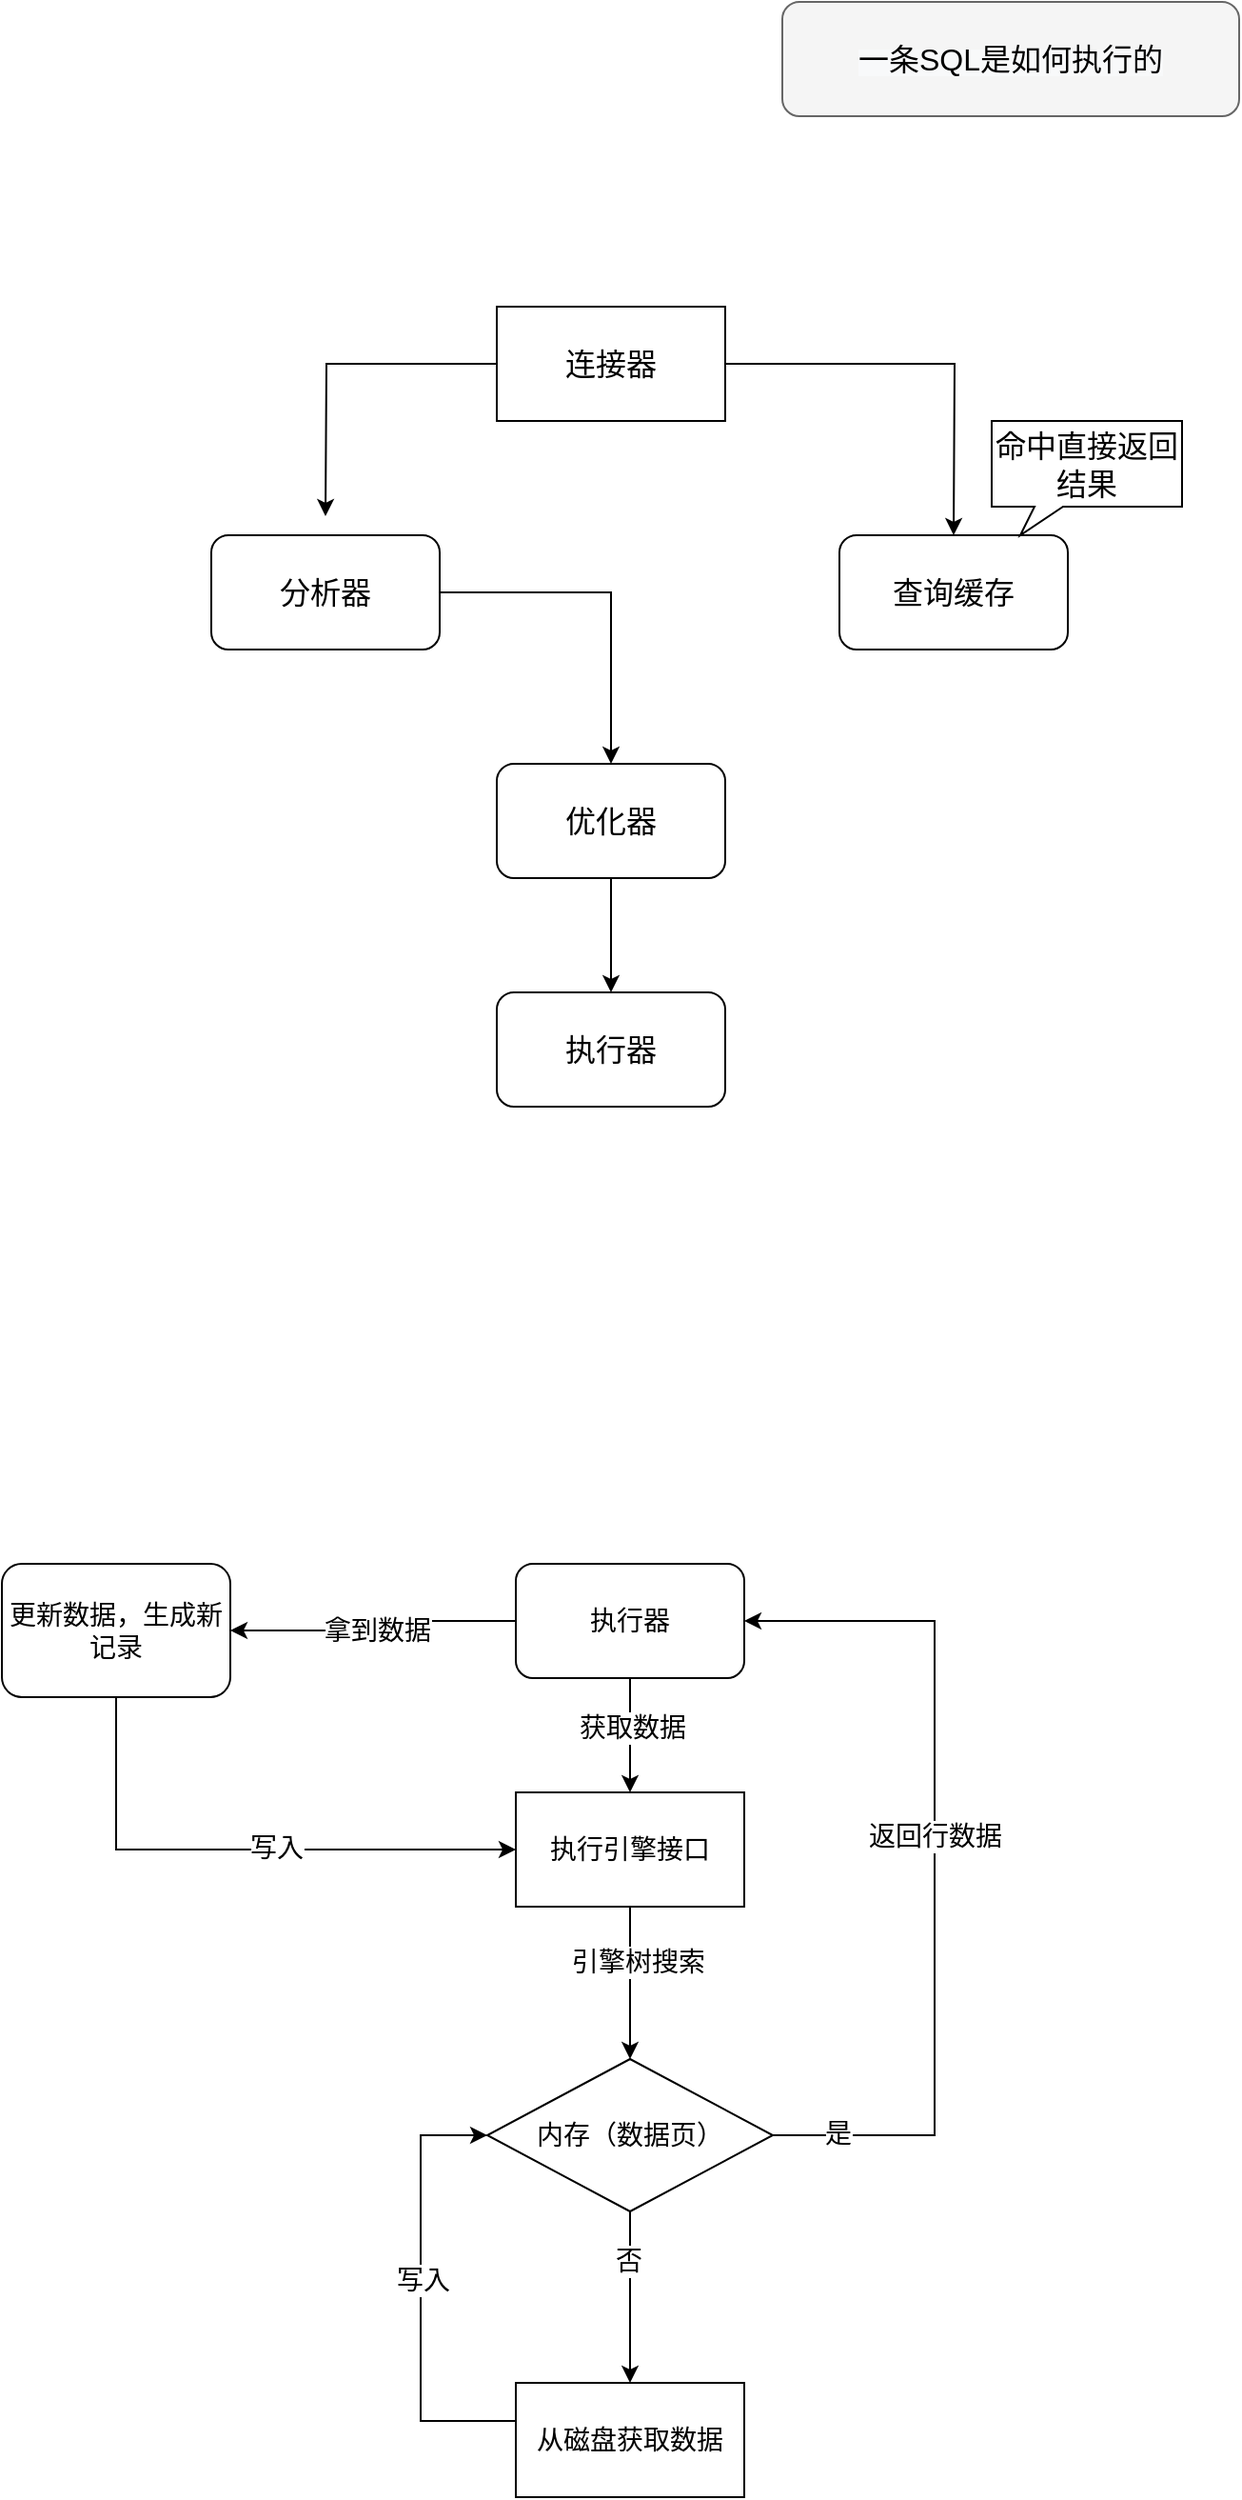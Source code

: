 <mxfile version="20.3.0" type="github">
  <diagram id="_RVtbNCVzEAKqCRKZbna" name="第 1 页">
    <mxGraphModel dx="2233" dy="670" grid="1" gridSize="10" guides="1" tooltips="1" connect="1" arrows="1" fold="1" page="1" pageScale="1" pageWidth="827" pageHeight="1169" math="0" shadow="0">
      <root>
        <mxCell id="0" />
        <mxCell id="1" parent="0" />
        <mxCell id="c76AXAMbOaCvQvsumP7t-3" value="&lt;span style=&quot;color: rgb(0, 0, 0); font-family: Helvetica; font-style: normal; font-variant-ligatures: normal; font-variant-caps: normal; font-weight: 400; letter-spacing: normal; orphans: 2; text-align: center; text-indent: 0px; text-transform: none; widows: 2; word-spacing: 0px; -webkit-text-stroke-width: 0px; background-color: rgb(248, 249, 250); text-decoration-thickness: initial; text-decoration-style: initial; text-decoration-color: initial; float: none; display: inline !important;&quot;&gt;&lt;font style=&quot;font-size: 16px;&quot;&gt;一条SQL是如何执行的&lt;/font&gt;&lt;/span&gt;" style="rounded=1;whiteSpace=wrap;html=1;fillColor=#f5f5f5;strokeColor=#666666;fontColor=#333333;" vertex="1" parent="1">
          <mxGeometry x="370" y="70" width="240" height="60" as="geometry" />
        </mxCell>
        <mxCell id="c76AXAMbOaCvQvsumP7t-12" value="" style="edgeStyle=orthogonalEdgeStyle;rounded=0;orthogonalLoop=1;jettySize=auto;html=1;fontSize=16;" edge="1" parent="1" source="c76AXAMbOaCvQvsumP7t-10">
          <mxGeometry relative="1" as="geometry">
            <mxPoint x="130" y="340" as="targetPoint" />
          </mxGeometry>
        </mxCell>
        <mxCell id="c76AXAMbOaCvQvsumP7t-14" value="" style="edgeStyle=orthogonalEdgeStyle;rounded=0;orthogonalLoop=1;jettySize=auto;html=1;fontSize=16;" edge="1" parent="1" source="c76AXAMbOaCvQvsumP7t-10">
          <mxGeometry relative="1" as="geometry">
            <mxPoint x="460" y="350" as="targetPoint" />
          </mxGeometry>
        </mxCell>
        <mxCell id="c76AXAMbOaCvQvsumP7t-10" value="连接器" style="rounded=0;whiteSpace=wrap;html=1;fontSize=16;" vertex="1" parent="1">
          <mxGeometry x="220" y="230" width="120" height="60" as="geometry" />
        </mxCell>
        <mxCell id="c76AXAMbOaCvQvsumP7t-18" value="" style="edgeStyle=orthogonalEdgeStyle;rounded=0;orthogonalLoop=1;jettySize=auto;html=1;fontSize=16;" edge="1" parent="1" source="c76AXAMbOaCvQvsumP7t-15" target="c76AXAMbOaCvQvsumP7t-17">
          <mxGeometry relative="1" as="geometry" />
        </mxCell>
        <mxCell id="c76AXAMbOaCvQvsumP7t-15" value="优化器" style="rounded=1;whiteSpace=wrap;html=1;fontSize=16;" vertex="1" parent="1">
          <mxGeometry x="220" y="470" width="120" height="60" as="geometry" />
        </mxCell>
        <mxCell id="c76AXAMbOaCvQvsumP7t-17" value="执行器" style="rounded=1;whiteSpace=wrap;html=1;fontSize=16;" vertex="1" parent="1">
          <mxGeometry x="220" y="590" width="120" height="60" as="geometry" />
        </mxCell>
        <mxCell id="c76AXAMbOaCvQvsumP7t-23" value="查询缓存" style="rounded=1;whiteSpace=wrap;html=1;fontSize=16;" vertex="1" parent="1">
          <mxGeometry x="400" y="350" width="120" height="60" as="geometry" />
        </mxCell>
        <mxCell id="c76AXAMbOaCvQvsumP7t-27" value="命中直接返回结果" style="whiteSpace=wrap;html=1;shape=mxgraph.basic.rectCallout;dx=30;dy=15;boundedLbl=1;fontSize=16;" vertex="1" parent="1">
          <mxGeometry x="480" y="290" width="100" height="60" as="geometry" />
        </mxCell>
        <mxCell id="c76AXAMbOaCvQvsumP7t-29" style="edgeStyle=orthogonalEdgeStyle;rounded=0;orthogonalLoop=1;jettySize=auto;html=1;fontSize=16;" edge="1" parent="1" source="c76AXAMbOaCvQvsumP7t-28" target="c76AXAMbOaCvQvsumP7t-15">
          <mxGeometry relative="1" as="geometry" />
        </mxCell>
        <mxCell id="c76AXAMbOaCvQvsumP7t-28" value="分析器" style="rounded=1;whiteSpace=wrap;html=1;fontSize=16;" vertex="1" parent="1">
          <mxGeometry x="70" y="350" width="120" height="60" as="geometry" />
        </mxCell>
        <mxCell id="c76AXAMbOaCvQvsumP7t-32" style="edgeStyle=orthogonalEdgeStyle;rounded=0;orthogonalLoop=1;jettySize=auto;html=1;entryX=0.5;entryY=0;entryDx=0;entryDy=0;fontSize=14;" edge="1" parent="1" source="c76AXAMbOaCvQvsumP7t-30" target="c76AXAMbOaCvQvsumP7t-31">
          <mxGeometry relative="1" as="geometry" />
        </mxCell>
        <mxCell id="c76AXAMbOaCvQvsumP7t-49" value="获取数据" style="edgeLabel;html=1;align=center;verticalAlign=middle;resizable=0;points=[];fontSize=14;" vertex="1" connectable="0" parent="c76AXAMbOaCvQvsumP7t-32">
          <mxGeometry x="-0.133" y="1" relative="1" as="geometry">
            <mxPoint as="offset" />
          </mxGeometry>
        </mxCell>
        <mxCell id="c76AXAMbOaCvQvsumP7t-47" value="" style="edgeStyle=orthogonalEdgeStyle;rounded=0;orthogonalLoop=1;jettySize=auto;html=1;fontSize=14;" edge="1" parent="1" source="c76AXAMbOaCvQvsumP7t-30" target="c76AXAMbOaCvQvsumP7t-46">
          <mxGeometry relative="1" as="geometry" />
        </mxCell>
        <mxCell id="c76AXAMbOaCvQvsumP7t-48" value="拿到数据" style="edgeLabel;html=1;align=center;verticalAlign=middle;resizable=0;points=[];fontSize=14;" vertex="1" connectable="0" parent="c76AXAMbOaCvQvsumP7t-47">
          <mxGeometry x="0.05" y="3" relative="1" as="geometry">
            <mxPoint x="3" y="-3" as="offset" />
          </mxGeometry>
        </mxCell>
        <mxCell id="c76AXAMbOaCvQvsumP7t-30" value="执行器" style="rounded=1;whiteSpace=wrap;html=1;fontSize=14;" vertex="1" parent="1">
          <mxGeometry x="230" y="890" width="120" height="60" as="geometry" />
        </mxCell>
        <mxCell id="c76AXAMbOaCvQvsumP7t-34" value="" style="edgeStyle=orthogonalEdgeStyle;rounded=0;orthogonalLoop=1;jettySize=auto;html=1;fontSize=14;" edge="1" parent="1" source="c76AXAMbOaCvQvsumP7t-31">
          <mxGeometry relative="1" as="geometry">
            <mxPoint x="290" y="1150" as="targetPoint" />
          </mxGeometry>
        </mxCell>
        <mxCell id="c76AXAMbOaCvQvsumP7t-35" value="引擎树搜索" style="edgeLabel;html=1;align=center;verticalAlign=middle;resizable=0;points=[];fontSize=14;" vertex="1" connectable="0" parent="c76AXAMbOaCvQvsumP7t-34">
          <mxGeometry x="-0.287" y="4" relative="1" as="geometry">
            <mxPoint as="offset" />
          </mxGeometry>
        </mxCell>
        <mxCell id="c76AXAMbOaCvQvsumP7t-31" value="执行引擎接口" style="rounded=0;whiteSpace=wrap;html=1;fontSize=14;" vertex="1" parent="1">
          <mxGeometry x="230" y="1010" width="120" height="60" as="geometry" />
        </mxCell>
        <mxCell id="c76AXAMbOaCvQvsumP7t-36" style="edgeStyle=orthogonalEdgeStyle;rounded=0;orthogonalLoop=1;jettySize=auto;html=1;entryX=1;entryY=0.5;entryDx=0;entryDy=0;fontSize=14;exitX=1;exitY=0.5;exitDx=0;exitDy=0;" edge="1" parent="1" source="c76AXAMbOaCvQvsumP7t-38" target="c76AXAMbOaCvQvsumP7t-30">
          <mxGeometry relative="1" as="geometry">
            <mxPoint x="350" y="1180" as="sourcePoint" />
            <Array as="points">
              <mxPoint x="450" y="1190" />
              <mxPoint x="450" y="920" />
            </Array>
          </mxGeometry>
        </mxCell>
        <mxCell id="c76AXAMbOaCvQvsumP7t-37" value="返回行数据" style="edgeLabel;html=1;align=center;verticalAlign=middle;resizable=0;points=[];fontSize=14;" vertex="1" connectable="0" parent="c76AXAMbOaCvQvsumP7t-36">
          <mxGeometry x="0.063" relative="1" as="geometry">
            <mxPoint as="offset" />
          </mxGeometry>
        </mxCell>
        <mxCell id="c76AXAMbOaCvQvsumP7t-40" value="是" style="edgeLabel;html=1;align=center;verticalAlign=middle;resizable=0;points=[];fontSize=14;" vertex="1" connectable="0" parent="c76AXAMbOaCvQvsumP7t-36">
          <mxGeometry x="-0.851" y="2" relative="1" as="geometry">
            <mxPoint y="1" as="offset" />
          </mxGeometry>
        </mxCell>
        <mxCell id="c76AXAMbOaCvQvsumP7t-42" value="" style="edgeStyle=orthogonalEdgeStyle;rounded=0;orthogonalLoop=1;jettySize=auto;html=1;fontSize=14;" edge="1" parent="1" source="c76AXAMbOaCvQvsumP7t-38" target="c76AXAMbOaCvQvsumP7t-41">
          <mxGeometry relative="1" as="geometry" />
        </mxCell>
        <mxCell id="c76AXAMbOaCvQvsumP7t-43" value="否" style="edgeLabel;html=1;align=center;verticalAlign=middle;resizable=0;points=[];fontSize=14;" vertex="1" connectable="0" parent="c76AXAMbOaCvQvsumP7t-42">
          <mxGeometry x="-0.433" y="-1" relative="1" as="geometry">
            <mxPoint as="offset" />
          </mxGeometry>
        </mxCell>
        <mxCell id="c76AXAMbOaCvQvsumP7t-38" value="内存（数据页）" style="rhombus;whiteSpace=wrap;html=1;fontSize=14;rounded=0;" vertex="1" parent="1">
          <mxGeometry x="215" y="1150" width="150" height="80" as="geometry" />
        </mxCell>
        <mxCell id="c76AXAMbOaCvQvsumP7t-44" style="edgeStyle=orthogonalEdgeStyle;rounded=0;orthogonalLoop=1;jettySize=auto;html=1;entryX=0;entryY=0.5;entryDx=0;entryDy=0;fontSize=14;" edge="1" parent="1" source="c76AXAMbOaCvQvsumP7t-41" target="c76AXAMbOaCvQvsumP7t-38">
          <mxGeometry relative="1" as="geometry">
            <Array as="points">
              <mxPoint x="180" y="1340" />
              <mxPoint x="180" y="1190" />
            </Array>
          </mxGeometry>
        </mxCell>
        <mxCell id="c76AXAMbOaCvQvsumP7t-45" value="写入" style="edgeLabel;html=1;align=center;verticalAlign=middle;resizable=0;points=[];fontSize=14;" vertex="1" connectable="0" parent="c76AXAMbOaCvQvsumP7t-44">
          <mxGeometry x="0.068" y="-1" relative="1" as="geometry">
            <mxPoint y="1" as="offset" />
          </mxGeometry>
        </mxCell>
        <mxCell id="c76AXAMbOaCvQvsumP7t-41" value="从磁盘获取数据" style="whiteSpace=wrap;html=1;fontSize=14;rounded=0;" vertex="1" parent="1">
          <mxGeometry x="230" y="1320" width="120" height="60" as="geometry" />
        </mxCell>
        <mxCell id="c76AXAMbOaCvQvsumP7t-50" style="edgeStyle=orthogonalEdgeStyle;rounded=0;orthogonalLoop=1;jettySize=auto;html=1;entryX=0;entryY=0.5;entryDx=0;entryDy=0;fontSize=14;" edge="1" parent="1" source="c76AXAMbOaCvQvsumP7t-46" target="c76AXAMbOaCvQvsumP7t-31">
          <mxGeometry relative="1" as="geometry">
            <Array as="points">
              <mxPoint x="20" y="1040" />
            </Array>
          </mxGeometry>
        </mxCell>
        <mxCell id="c76AXAMbOaCvQvsumP7t-51" value="写入" style="edgeLabel;html=1;align=center;verticalAlign=middle;resizable=0;points=[];fontSize=14;" vertex="1" connectable="0" parent="c76AXAMbOaCvQvsumP7t-50">
          <mxGeometry x="0.131" y="1" relative="1" as="geometry">
            <mxPoint as="offset" />
          </mxGeometry>
        </mxCell>
        <mxCell id="c76AXAMbOaCvQvsumP7t-46" value="更新数据，生成新记录" style="whiteSpace=wrap;html=1;fontSize=14;rounded=1;" vertex="1" parent="1">
          <mxGeometry x="-40" y="890" width="120" height="70" as="geometry" />
        </mxCell>
      </root>
    </mxGraphModel>
  </diagram>
</mxfile>
